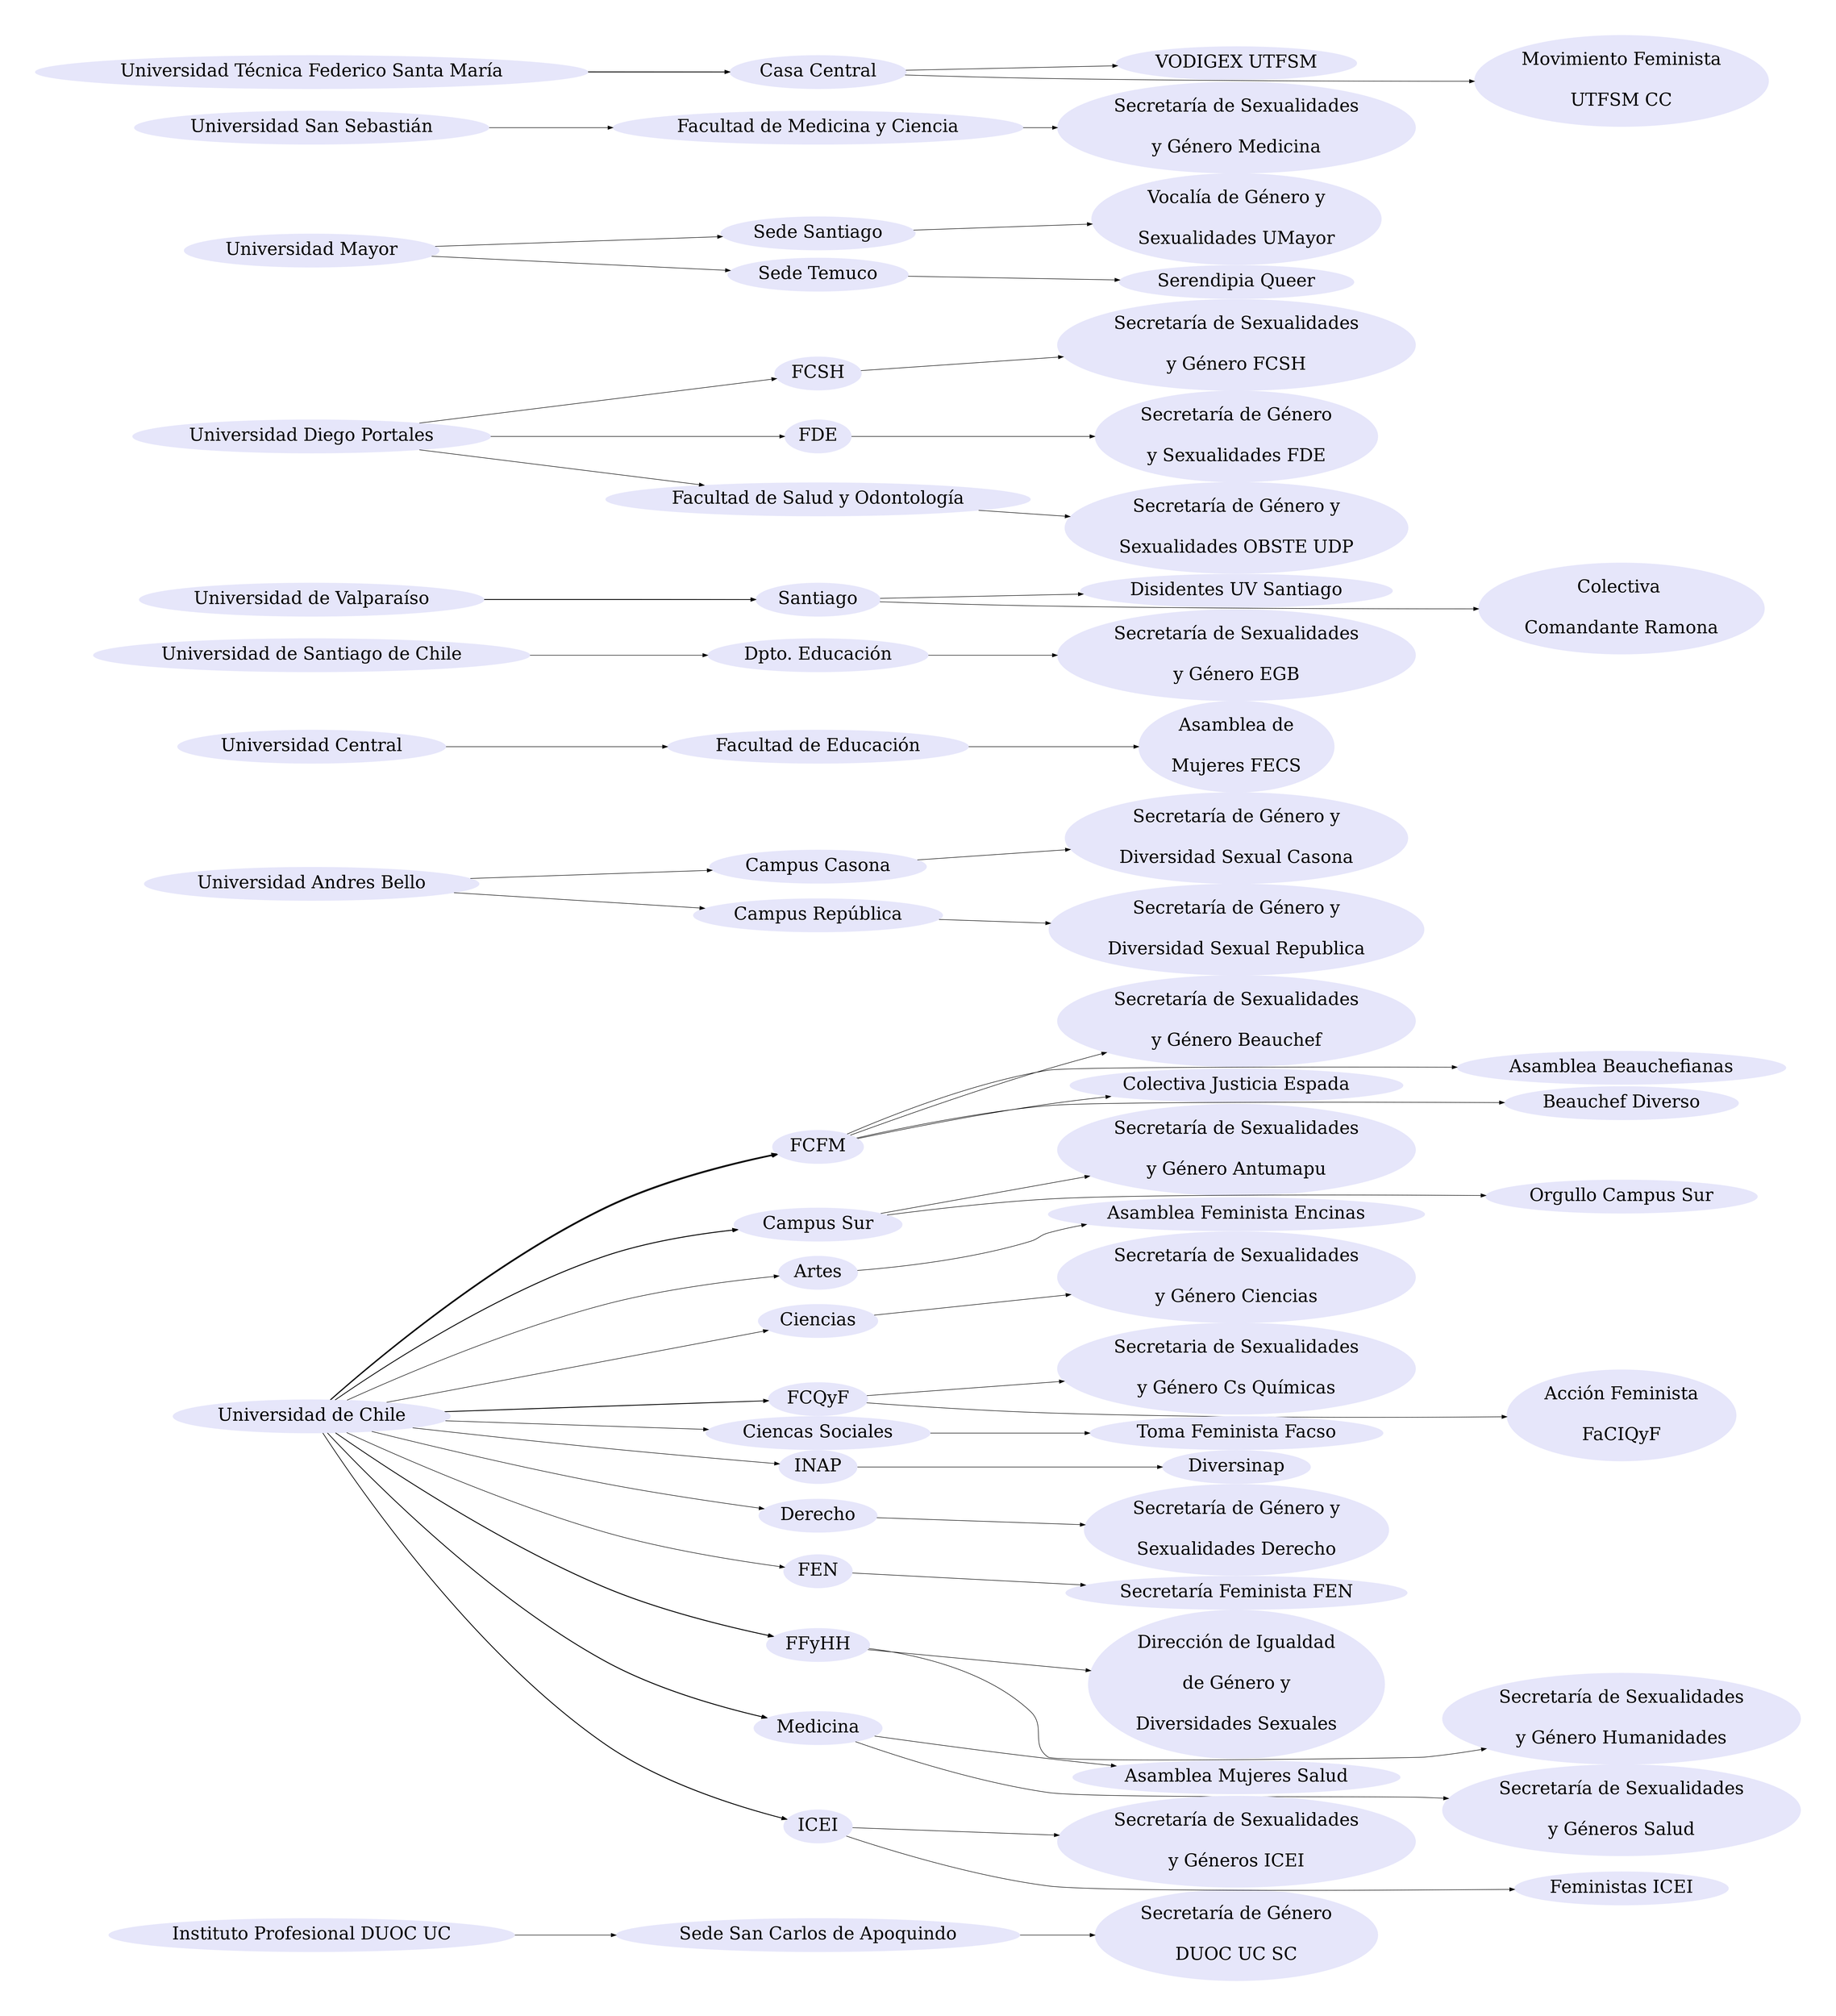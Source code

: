 digraph {
	graph [K=4,
		nodesep=0,
		overlap=false,
		pad=1,
		rankdir=LR,
		repulsiveforce=1
	];
	node [color=lavender,
		fontsize=36,
		style=filled
	];
	"Instituto Profesional DUOC UC" -> "Sede San Carlos de Apoquindo"	[minlen=1];
	"Sede San Carlos de Apoquindo" -> "Secretaría de Género
DUOC UC SC"	[minlen=1];
	"Universidad de Chile" -> FCFM;
	"Universidad de Chile" -> FCFM;
	"Universidad de Chile" -> FCFM;
	"Universidad de Chile" -> FCFM;
	"Universidad de Chile" -> "Campus Sur";
	"Universidad de Chile" -> "Campus Sur";
	"Universidad de Chile" -> Artes;
	"Universidad de Chile" -> Ciencias;
	"Universidad de Chile" -> FCQyF;
	"Universidad de Chile" -> FCQyF;
	"Universidad de Chile" -> "Ciencas Sociales";
	"Universidad de Chile" -> INAP;
	"Universidad de Chile" -> Derecho;
	"Universidad de Chile" -> FEN;
	"Universidad de Chile" -> FFyHH;
	"Universidad de Chile" -> FFyHH;
	"Universidad de Chile" -> Medicina;
	"Universidad de Chile" -> Medicina;
	"Universidad de Chile" -> ICEI;
	"Universidad de Chile" -> ICEI;
	FCFM -> "Secretaría de Sexualidades
y Género Beauchef"	[minlen=1];
	FCFM -> "Asamblea Beauchefianas"	[minlen=2];
	FCFM -> "Colectiva Justicia Espada"	[minlen=1];
	FCFM -> "Beauchef Diverso"	[minlen=2];
	"Campus Sur" -> "Secretaría de Sexualidades
y Género Antumapu"	[minlen=1];
	"Campus Sur" -> "Orgullo Campus Sur"	[minlen=2];
	Artes -> "Asamblea Feminista Encinas"	[minlen=1];
	Ciencias -> "Secretaría de Sexualidades
y Género Ciencias"	[minlen=1];
	FCQyF -> "Secretaria de Sexualidades
y Género Cs Químicas"	[minlen=1];
	FCQyF -> "Acción Feminista
FaCIQyF"	[minlen=2];
	"Ciencas Sociales" -> "Toma Feminista Facso"	[minlen=1];
	INAP -> Diversinap	[minlen=1];
	Derecho -> "Secretaría de Género y
Sexualidades Derecho"	[minlen=1];
	FEN -> "Secretaría Feminista FEN"	[minlen=1];
	FFyHH -> "Dirección de Igualdad
de Género y
Diversidades Sexuales"	[minlen=1];
	FFyHH -> "Secretaría de Sexualidades
y Género Humanidades"	[minlen=2];
	Medicina -> "Asamblea Mujeres Salud"	[minlen=1];
	Medicina -> "Secretaría de Sexualidades
y Géneros Salud"	[minlen=2];
	ICEI -> "Secretaría de Sexualidades
y Géneros ICEI"	[minlen=1];
	ICEI -> "Feministas ICEI"	[minlen=2];
	"Universidad Andres Bello" -> "Campus Casona";
	"Universidad Andres Bello" -> "Campus República";
	"Campus Casona" -> "Secretaría de Género y
Diversidad Sexual Casona"	[minlen=1];
	"Campus República" -> "Secretaría de Género y
Diversidad Sexual Republica"	[minlen=1];
	"Universidad Central" -> "Facultad de Educación"	[minlen=1];
	"Facultad de Educación" -> "Asamblea de
Mujeres FECS"	[minlen=1];
	"Universidad de Santiago de Chile" -> "Dpto. Educación"	[minlen=1];
	"Dpto. Educación" -> "Secretaría de Sexualidades
y Género EGB"	[minlen=1];
	"Universidad de Valparaíso" -> Santiago;
	"Universidad de Valparaíso" -> Santiago;
	Santiago -> "Disidentes UV Santiago"	[minlen=1];
	Santiago -> "Colectiva 
Comandante Ramona"	[minlen=2];
	"Universidad Diego Portales" -> FCSH;
	"Universidad Diego Portales" -> FDE;
	"Universidad Diego Portales" -> "Facultad de Salud y Odontología";
	FCSH -> "Secretaría de Sexualidades
y Género FCSH"	[minlen=1];
	FDE -> "Secretaría de Género
y Sexualidades FDE"	[minlen=1];
	"Facultad de Salud y Odontología" -> "Secretaría de Género y
Sexualidades OBSTE UDP"	[minlen=1];
	"Universidad Mayor" -> "Sede Santiago";
	"Universidad Mayor" -> "Sede Temuco";
	"Sede Santiago" -> "Vocalía de Género y
Sexualidades UMayor"	[minlen=1];
	"Sede Temuco" -> "Serendipia Queer"	[minlen=1];
	"Universidad San Sebastián" -> "Facultad de Medicina y Ciencia"	[minlen=1];
	"Facultad de Medicina y Ciencia" -> "Secretaría de Sexualidades
y Género Medicina"	[minlen=1];
	"Universidad Técnica Federico Santa María" -> "Casa Central";
	"Universidad Técnica Federico Santa María" -> "Casa Central";
	"Casa Central" -> "VODIGEX UTFSM"	[minlen=1];
	"Casa Central" -> "Movimiento Feminista
UTFSM CC"	[minlen=2];
}
